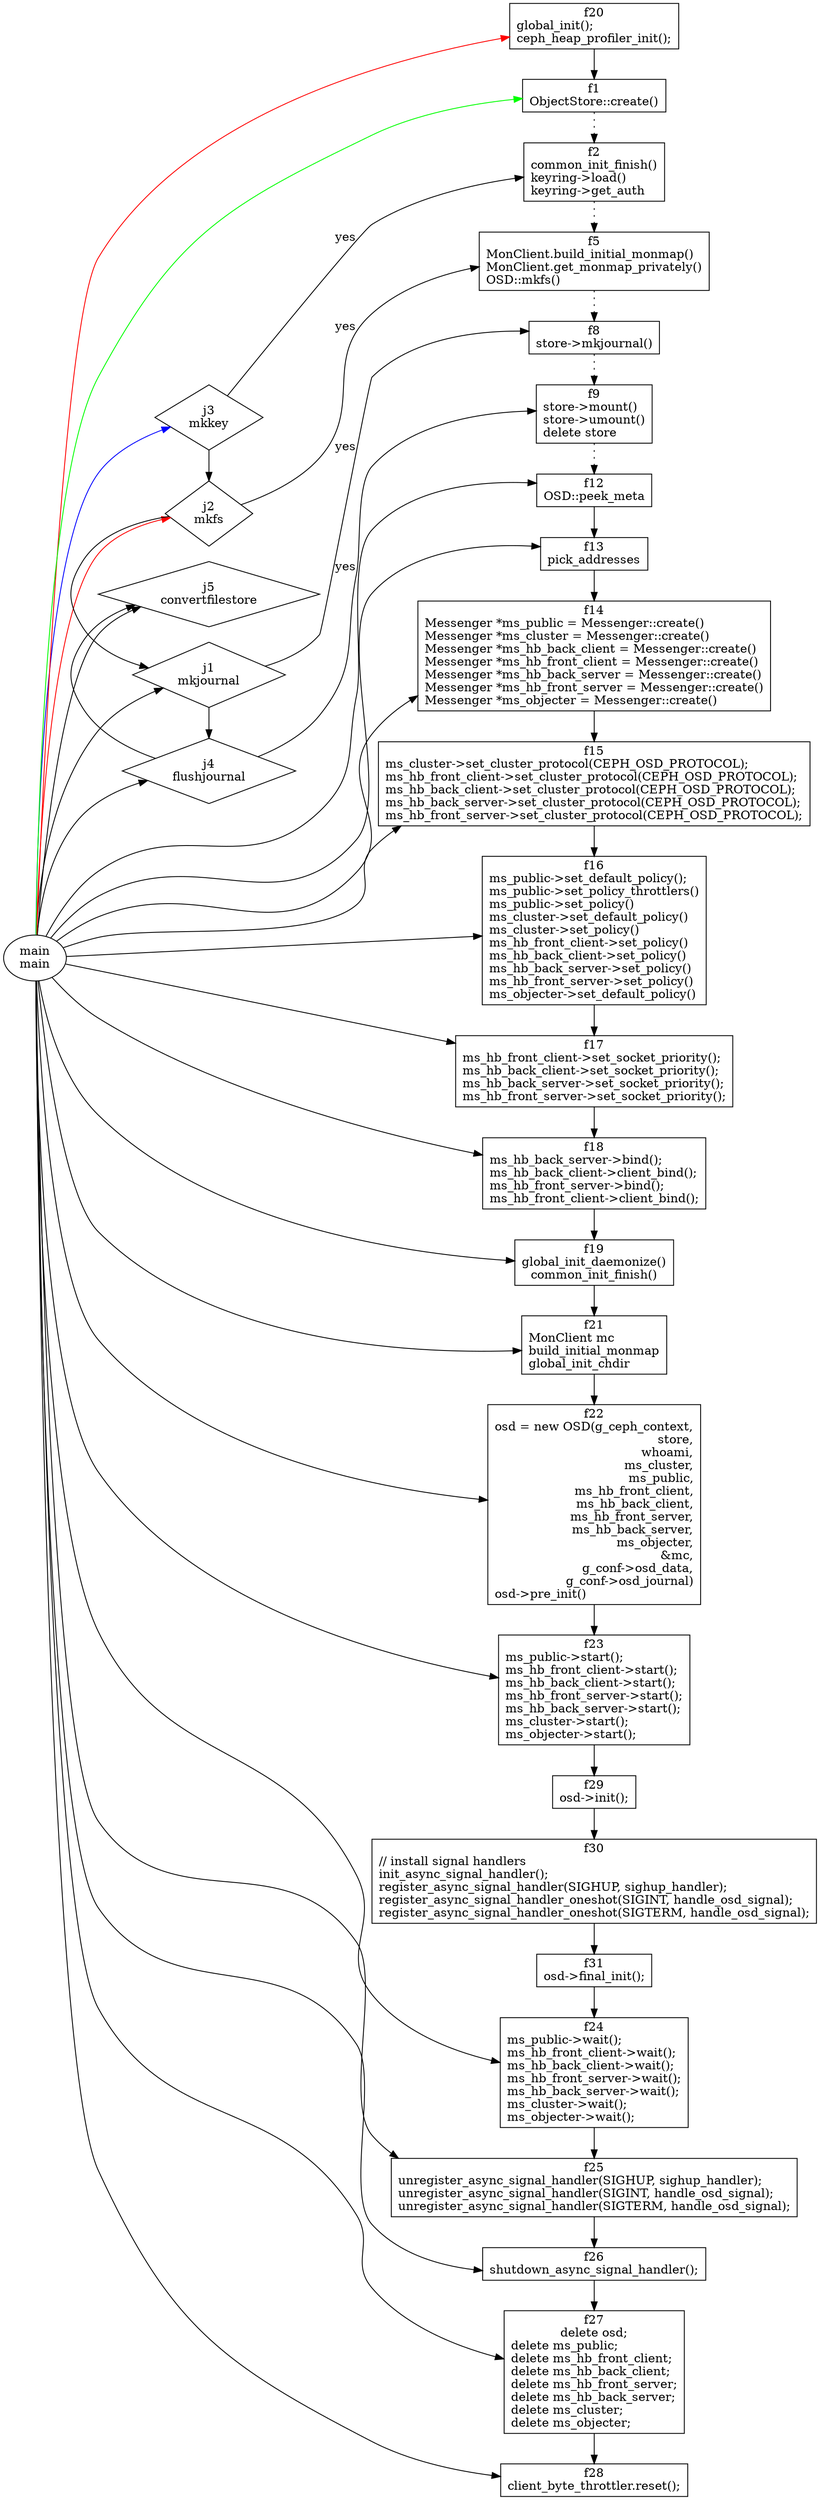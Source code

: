 digraph picture_2
{
        rankdir="LR";



        {
            rank="same";
            main[label="\N\nmain"];
            }





        {
            rank="same";
            j1[shape=diamond,label="\N\nmkjournal"];
            j2[shape=diamond,label="\N\nmkfs"];
            j3[shape=diamond,label="\N\nmkkey"];
            j4[shape=diamond,label="\N\nflushjournal"];
            j5[shape=diamond,label="\N\nconvertfilestore"];
            }





        {
            rank="same";
            node[shape=box]
            f20[label="\N\nglobal_init();\l\
ceph_heap_profiler_init();\l"]
            f1[label="\N\nObjectStore::create()"];
            f2[label="\N\ncommon_init_finish()\l\
keyring->load()\l\
keyring->get_auth\l"];
            f5[label="\N\nMonClient.build_initial_monmap()\l\
MonClient.get_monmap_privately()\l\
OSD::mkfs()\l"];
            f8[label="\N\nstore->mkjournal()"];
            f9[label="\N\nstore->mount()\l\
store->umount()\l\
delete store\l"];
            f12[label="\N\nOSD::peek_meta"];
            f13[label="\N\npick_addresses"];
            f14[label="\N\nMessenger *ms_public = Messenger::create()\l\
Messenger *ms_cluster = Messenger::create()\l\
Messenger *ms_hb_back_client = Messenger::create()\l\
Messenger *ms_hb_front_client = Messenger::create()\l\
Messenger *ms_hb_back_server = Messenger::create()\l\
Messenger *ms_hb_front_server = Messenger::create()\l\
Messenger *ms_objecter = Messenger::create()\l"];
            f15[label="\N\nms_cluster->set_cluster_protocol(CEPH_OSD_PROTOCOL);\l\
ms_hb_front_client->set_cluster_protocol(CEPH_OSD_PROTOCOL);\l\
ms_hb_back_client->set_cluster_protocol(CEPH_OSD_PROTOCOL);\l\
ms_hb_back_server->set_cluster_protocol(CEPH_OSD_PROTOCOL);\l\
ms_hb_front_server->set_cluster_protocol(CEPH_OSD_PROTOCOL);\l"];
            f16[label="\N\nms_public->set_default_policy();\l\
ms_public->set_policy_throttlers()\l\
ms_public->set_policy()\l\
ms_cluster->set_default_policy()\l\
ms_cluster->set_policy()\l\
ms_hb_front_client->set_policy()\l\
ms_hb_back_client->set_policy()\l\
ms_hb_back_server->set_policy()\l\
ms_hb_front_server->set_policy()\l\
ms_objecter->set_default_policy()\l"];
            f17[label="\N\nms_hb_front_client->set_socket_priority();\l\
ms_hb_back_client->set_socket_priority();\l\
ms_hb_back_server->set_socket_priority();\l\
ms_hb_front_server->set_socket_priority();\l"];
            f18[label="\N\nms_hb_back_server->bind();\l\
ms_hb_back_client->client_bind();\l\
ms_hb_front_server->bind();\l\
ms_hb_front_client->client_bind();\l"];
            f19[label="\N\nglobal_init_daemonize()\lcommon_init_finish()"];
            f21[label="\N\nMonClient mc\lbuild_initial_monmap\lglobal_init_chdir\l"];
            f22[label="\N\nosd = new OSD(g_ceph_context,\l\
store,\r\
whoami,\r\
ms_cluster,\r\
ms_public,\r\
ms_hb_front_client,\r\
ms_hb_back_client,\r\
ms_hb_front_server,\r\
ms_hb_back_server,\r\
ms_objecter,\r\
&mc,\r\
g_conf->osd_data,\r\
g_conf->osd_journal)\r\
osd->pre_init()\l"];
            f23[label="\N\nms_public->start();\l\
ms_hb_front_client->start();\l\
ms_hb_back_client->start();\l\
ms_hb_front_server->start();\l\
ms_hb_back_server->start();\l\
ms_cluster->start();\l\
ms_objecter->start();\l"];
            f24[label="\N\n// start osd\l\
osd->init()\l\
// install signal handlers\l\
init_async_signal_handler();\l\
register_async_signal_handler(SIGHUP, sighup_handler);\l\
register_async_signal_handler_oneshot(SIGINT, handle_osd_signal);\l\
register_async_signal_handler_oneshot(SIGTERM, handle_osd_signal);\l\

osd->final_init();\l"];
            f24[label="\N\nms_public->wait();\l\
ms_hb_front_client->wait();\l\
ms_hb_back_client->wait();\l\
ms_hb_front_server->wait();\l\
ms_hb_back_server->wait();\l\
ms_cluster->wait();\l\
ms_objecter->wait();\l"];
            f25[label="\N\nunregister_async_signal_handler(SIGHUP, sighup_handler);\l\
unregister_async_signal_handler(SIGINT, handle_osd_signal);\l\
unregister_async_signal_handler(SIGTERM, handle_osd_signal);\l"];
            f26[label="\N\nshutdown_async_signal_handler();\l"];
            f27[label="\N\ndelete osd;
delete ms_public;\l\
delete ms_hb_front_client;\l\
delete ms_hb_back_client;\l\
delete ms_hb_front_server;\l\
delete ms_hb_back_server;\l\
delete ms_cluster;\l\
delete ms_objecter;\l"];
            f28[label="\N\nclient_byte_throttler.reset();\l"];
            f29[label="\N\nosd->init();\l"];
            f30[label="\N\n// install signal handlers\l\
init_async_signal_handler();\l\
register_async_signal_handler(SIGHUP, sighup_handler);\l\
register_async_signal_handler_oneshot(SIGINT, handle_osd_signal);\l\
register_async_signal_handler_oneshot(SIGTERM, handle_osd_signal);\l"];
            f31[label="\N\nosd->final_init();\l"];
            }






        {
            main->f20[color=red];
            main->f1[color=green];
            main->j3[color=blue];
                j3->f2[label="yes"];
            main->j2[color=red];
                j2->f5[label="yes"];
            main->j1;
                j1->f8[label="yes"];
            main->j4;
                j4->f9[label="yes"];
            main->j5;
            main->f12;
            main->f13;
            main->f14;
            main->f15;
            main->f16;
            main->f17;
            main->f18;
            main->f19;
            #main->f20;
            main->f21;
            main->f22;
            main->f23;
            main->f24;
            main->f25;
            main->f26;
            main->f27;
            main->f28;
            #main->f29;
            }



        {
            rank="same";
            j3->j2->j1->j4->j5;
            }




        {
            rank="same";
            
            f20->f1;
            f1->f2[style=dotted];
            
            f2->f5[style=dotted];

            f5->f8[style=dotted];

            f8->f9[style=dotted];

            f9->f12[style=dotted];

            f12->f13->f14->f15->f16->f17->f18->f19->f21->f22->f23->f29->f30->f31->f24->f25->f26->f27->f28;

            }
        }


